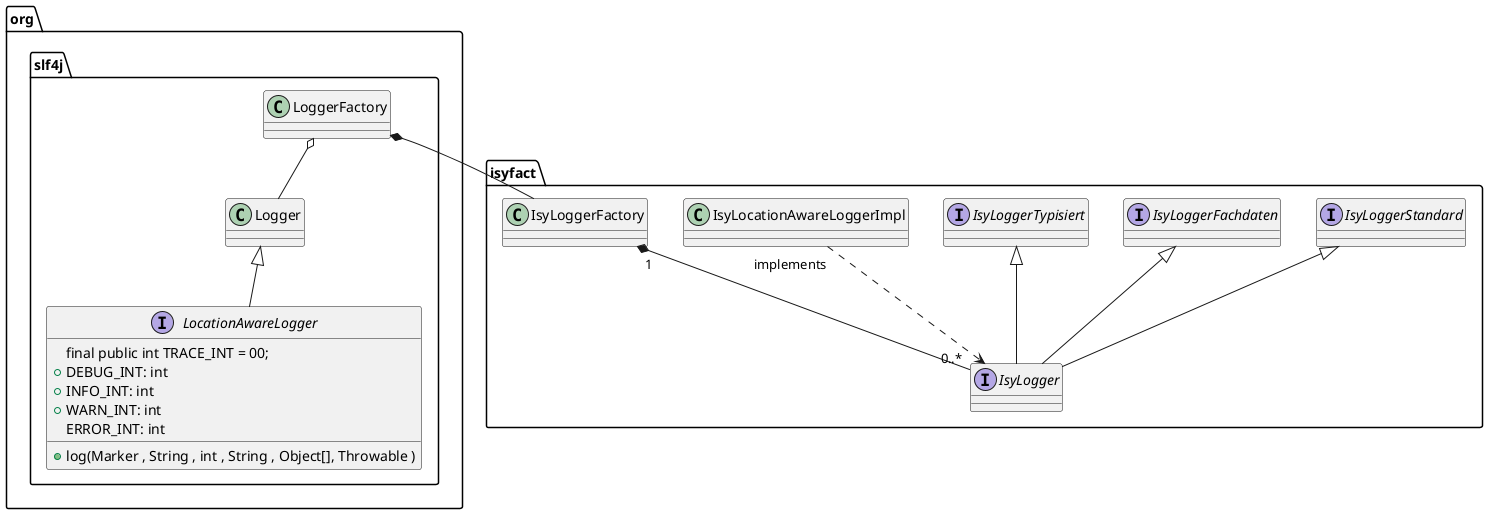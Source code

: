 @startuml
interface isyfact.IsyLogger {

}
interface isyfact.IsyLoggerStandard {

}
interface isyfact.IsyLoggerFachdaten {

}
interface isyfact.IsyLoggerTypisiert {

}
class isyfact.IsyLocationAwareLoggerImpl {

}

interface org.slf4j.LocationAwareLogger{
  final public int TRACE_INT = 00;
 +     DEBUG_INT: int
 +      INFO_INT: int
 +       WARN_INT: int
       ERROR_INT: int
 + log(Marker , String , int , String , Object[], Throwable )
}


isyfact.IsyLoggerFactory"1" *-- "0..*" isyfact.IsyLogger
isyfact.IsyLoggerStandard <|--  isyfact.IsyLogger
isyfact.IsyLoggerFachdaten <|-- isyfact.IsyLogger
isyfact.IsyLoggerTypisiert <|-- isyfact.IsyLogger
isyfact.IsyLocationAwareLoggerImpl "implements"..> isyfact.IsyLogger
 org.slf4j.LoggerFactory o-- org.slf4j.Logger
 org.slf4j.Logger <|-- org.slf4j.LocationAwareLogger
 org.slf4j.LoggerFactory *-- isyfact.IsyLoggerFactory

@enduml